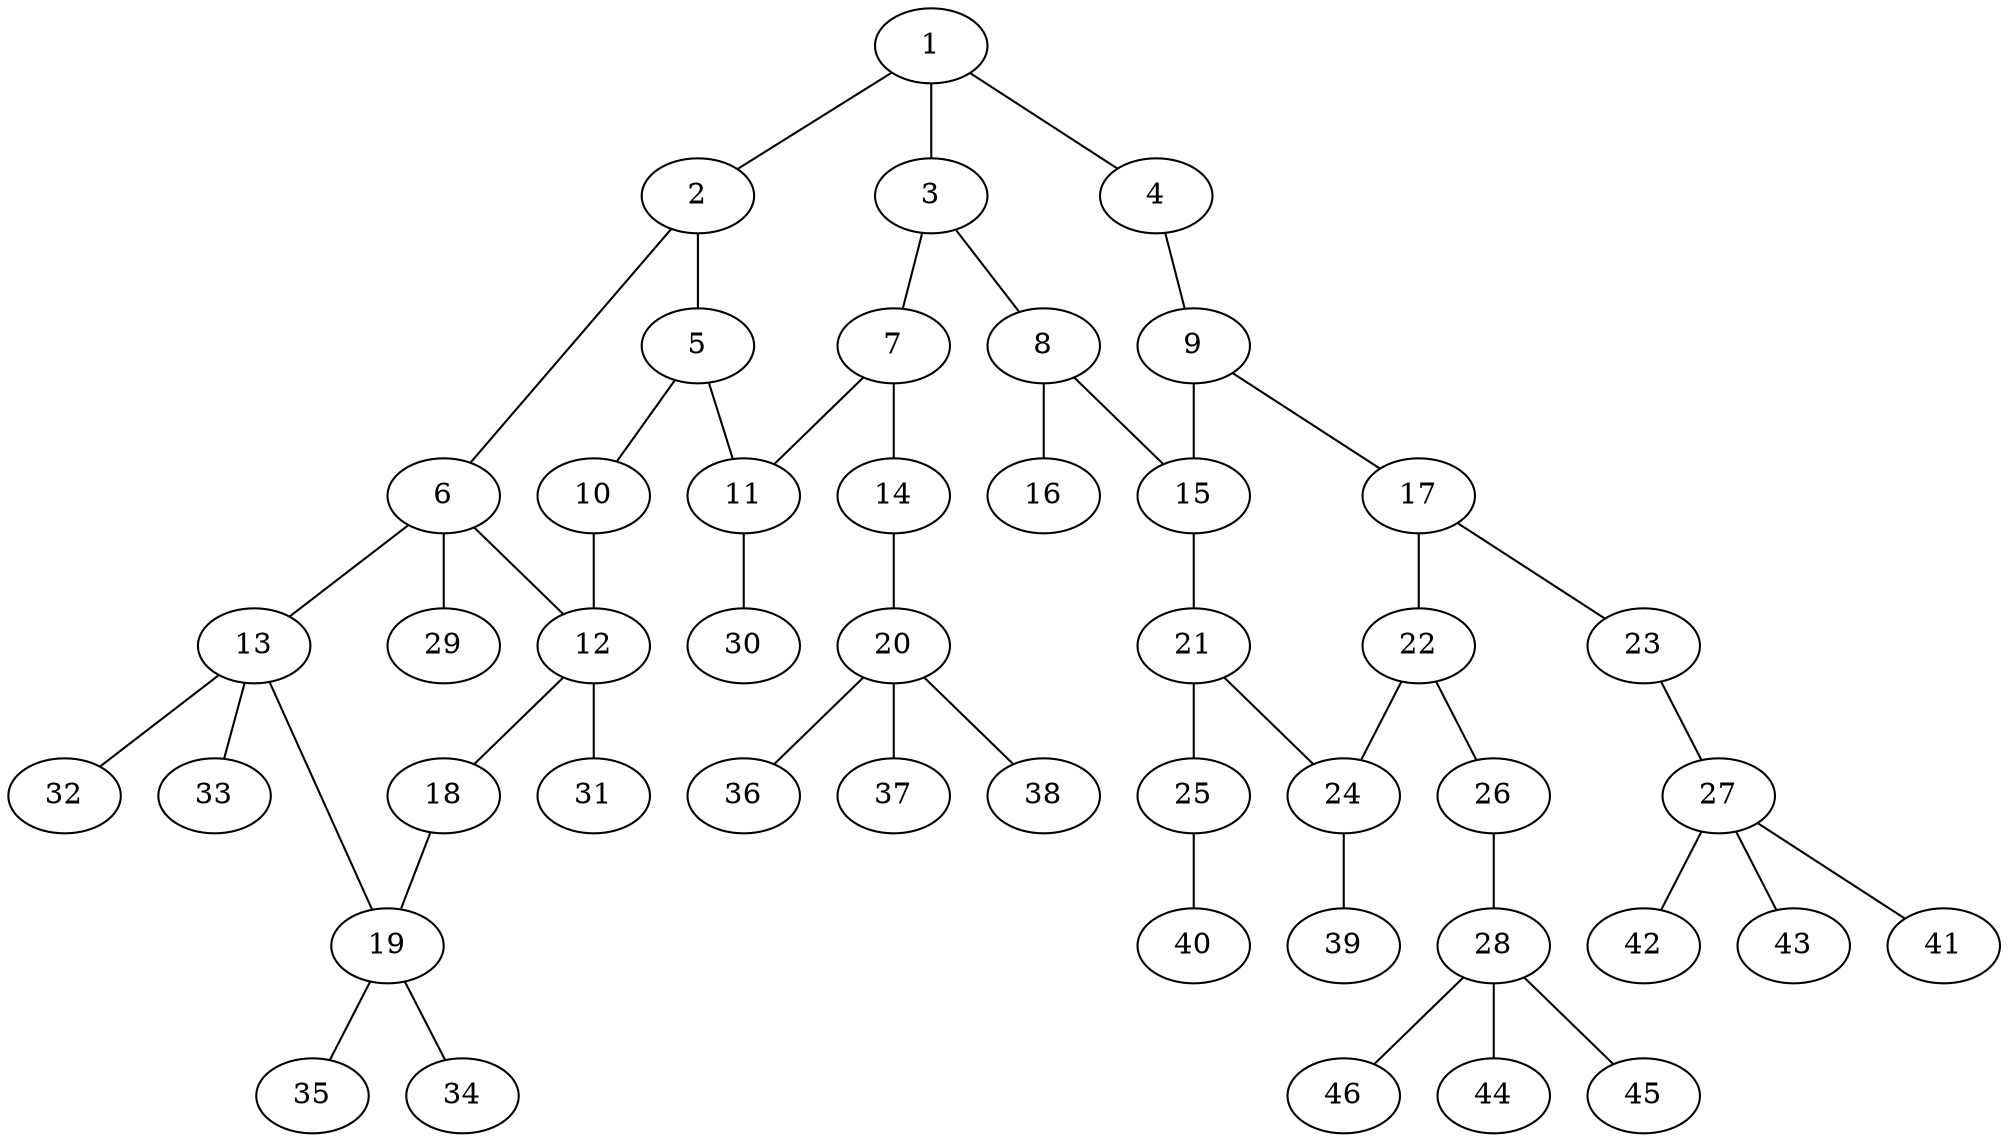 graph molecule_3905 {
	1	 [chem=C];
	2	 [chem=C];
	1 -- 2	 [valence=1];
	3	 [chem=C];
	1 -- 3	 [valence=2];
	4	 [chem=O];
	1 -- 4	 [valence=1];
	5	 [chem=C];
	2 -- 5	 [valence=2];
	6	 [chem=C];
	2 -- 6	 [valence=1];
	7	 [chem=C];
	3 -- 7	 [valence=1];
	8	 [chem=C];
	3 -- 8	 [valence=1];
	9	 [chem=C];
	4 -- 9	 [valence=1];
	10	 [chem=O];
	5 -- 10	 [valence=1];
	11	 [chem=C];
	5 -- 11	 [valence=1];
	12	 [chem=C];
	6 -- 12	 [valence=1];
	13	 [chem=C];
	6 -- 13	 [valence=1];
	29	 [chem=H];
	6 -- 29	 [valence=1];
	7 -- 11	 [valence=2];
	14	 [chem=O];
	7 -- 14	 [valence=1];
	15	 [chem=C];
	8 -- 15	 [valence=1];
	16	 [chem=O];
	8 -- 16	 [valence=2];
	9 -- 15	 [valence=2];
	17	 [chem=C];
	9 -- 17	 [valence=1];
	10 -- 12	 [valence=1];
	30	 [chem=H];
	11 -- 30	 [valence=1];
	18	 [chem=O];
	12 -- 18	 [valence=1];
	31	 [chem=H];
	12 -- 31	 [valence=1];
	19	 [chem=C];
	13 -- 19	 [valence=1];
	32	 [chem=H];
	13 -- 32	 [valence=1];
	33	 [chem=H];
	13 -- 33	 [valence=1];
	20	 [chem=C];
	14 -- 20	 [valence=1];
	21	 [chem=C];
	15 -- 21	 [valence=1];
	22	 [chem=C];
	17 -- 22	 [valence=2];
	23	 [chem=O];
	17 -- 23	 [valence=1];
	18 -- 19	 [valence=1];
	34	 [chem=H];
	19 -- 34	 [valence=1];
	35	 [chem=H];
	19 -- 35	 [valence=1];
	36	 [chem=H];
	20 -- 36	 [valence=1];
	37	 [chem=H];
	20 -- 37	 [valence=1];
	38	 [chem=H];
	20 -- 38	 [valence=1];
	24	 [chem=C];
	21 -- 24	 [valence=2];
	25	 [chem=O];
	21 -- 25	 [valence=1];
	22 -- 24	 [valence=1];
	26	 [chem=O];
	22 -- 26	 [valence=1];
	27	 [chem=C];
	23 -- 27	 [valence=1];
	39	 [chem=H];
	24 -- 39	 [valence=1];
	40	 [chem=H];
	25 -- 40	 [valence=1];
	28	 [chem=C];
	26 -- 28	 [valence=1];
	41	 [chem=H];
	27 -- 41	 [valence=1];
	42	 [chem=H];
	27 -- 42	 [valence=1];
	43	 [chem=H];
	27 -- 43	 [valence=1];
	44	 [chem=H];
	28 -- 44	 [valence=1];
	45	 [chem=H];
	28 -- 45	 [valence=1];
	46	 [chem=H];
	28 -- 46	 [valence=1];
}
